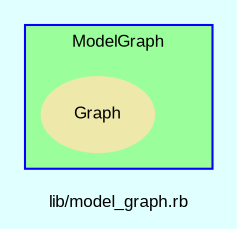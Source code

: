 digraph TopLevel {
    compound = true
    bgcolor = lightcyan1
    fontname = Arial
    fontsize = 8
    label = "lib/model_graph.rb"
    node [
        fontname = Arial,
        fontsize = 8,
        color = black
    ]

    subgraph cluster_ModelGraph {
        fillcolor = palegreen1
        URL = "classes/ModelGraph.html"
        fontname = Arial
        color = blue
        label = "ModelGraph"
        style = filled
        ModelGraph [
            shape = plaintext,
            height = 0.01,
            width = 0.01,
            label = ""
        ]

        ModelGraph__Graph [
            fontcolor = black,
            URL = "classes/ModelGraph/Graph.html",
            shape = ellipse,
            color = palegoldenrod,
            style = filled,
            label = "Graph"
        ]

    }

}

